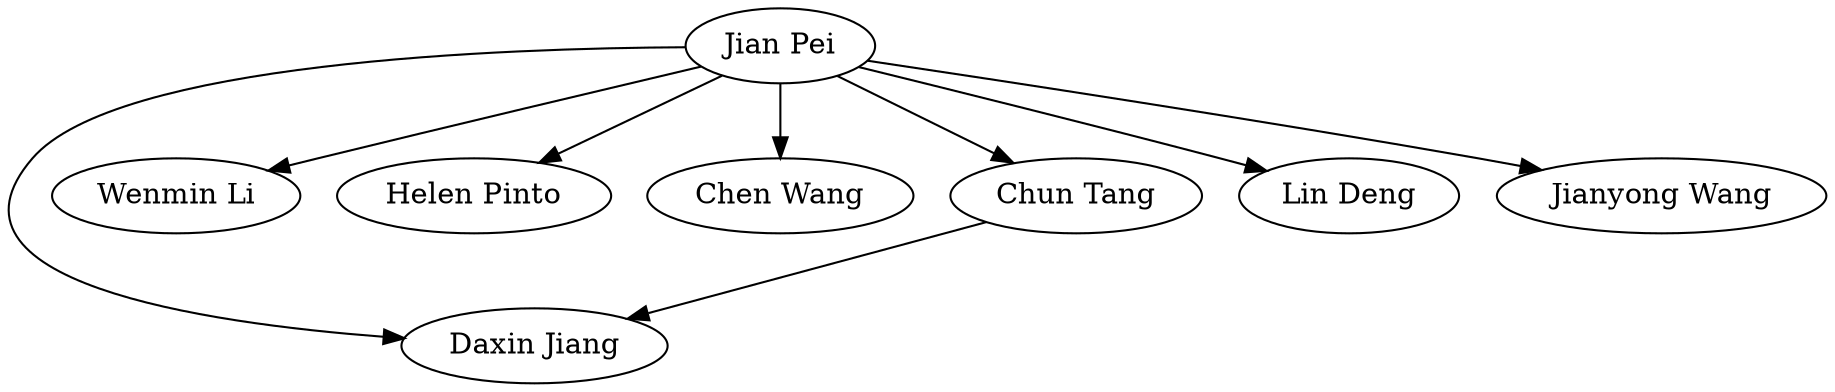 strict digraph G{
"Jian Pei" -> "Daxin Jiang"
"Jian Pei" -> "Wenmin Li"
"Jian Pei" -> "Helen Pinto"
"Jian Pei" -> "Chen Wang"
"Jian Pei" -> "Chun Tang"
"Jian Pei" -> "Lin Deng"
"Jian Pei" -> "Jianyong Wang"
"Chun Tang" -> "Daxin Jiang"
}